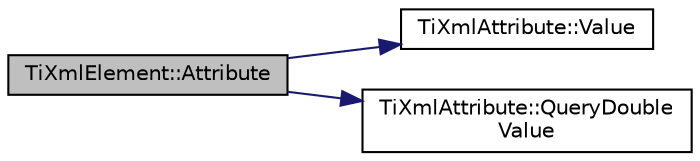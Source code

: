 digraph "TiXmlElement::Attribute"
{
  edge [fontname="Helvetica",fontsize="10",labelfontname="Helvetica",labelfontsize="10"];
  node [fontname="Helvetica",fontsize="10",shape=record];
  rankdir="LR";
  Node1 [label="TiXmlElement::Attribute",height=0.2,width=0.4,color="black", fillcolor="grey75", style="filled", fontcolor="black"];
  Node1 -> Node2 [color="midnightblue",fontsize="10",style="solid",fontname="Helvetica"];
  Node2 [label="TiXmlAttribute::Value",height=0.2,width=0.4,color="black", fillcolor="white", style="filled",URL="$class_ti_xml_attribute.html#a0f874490eac8ca00ee0070765d0e97e3",tooltip="Return the value of this attribute. "];
  Node1 -> Node3 [color="midnightblue",fontsize="10",style="solid",fontname="Helvetica"];
  Node3 [label="TiXmlAttribute::QueryDouble\lValue",height=0.2,width=0.4,color="black", fillcolor="white", style="filled",URL="$class_ti_xml_attribute.html#ac87b2a8489906a5d7aa2875f20be3513",tooltip="QueryDoubleValue examines the value string. See QueryIntValue(). "];
}
